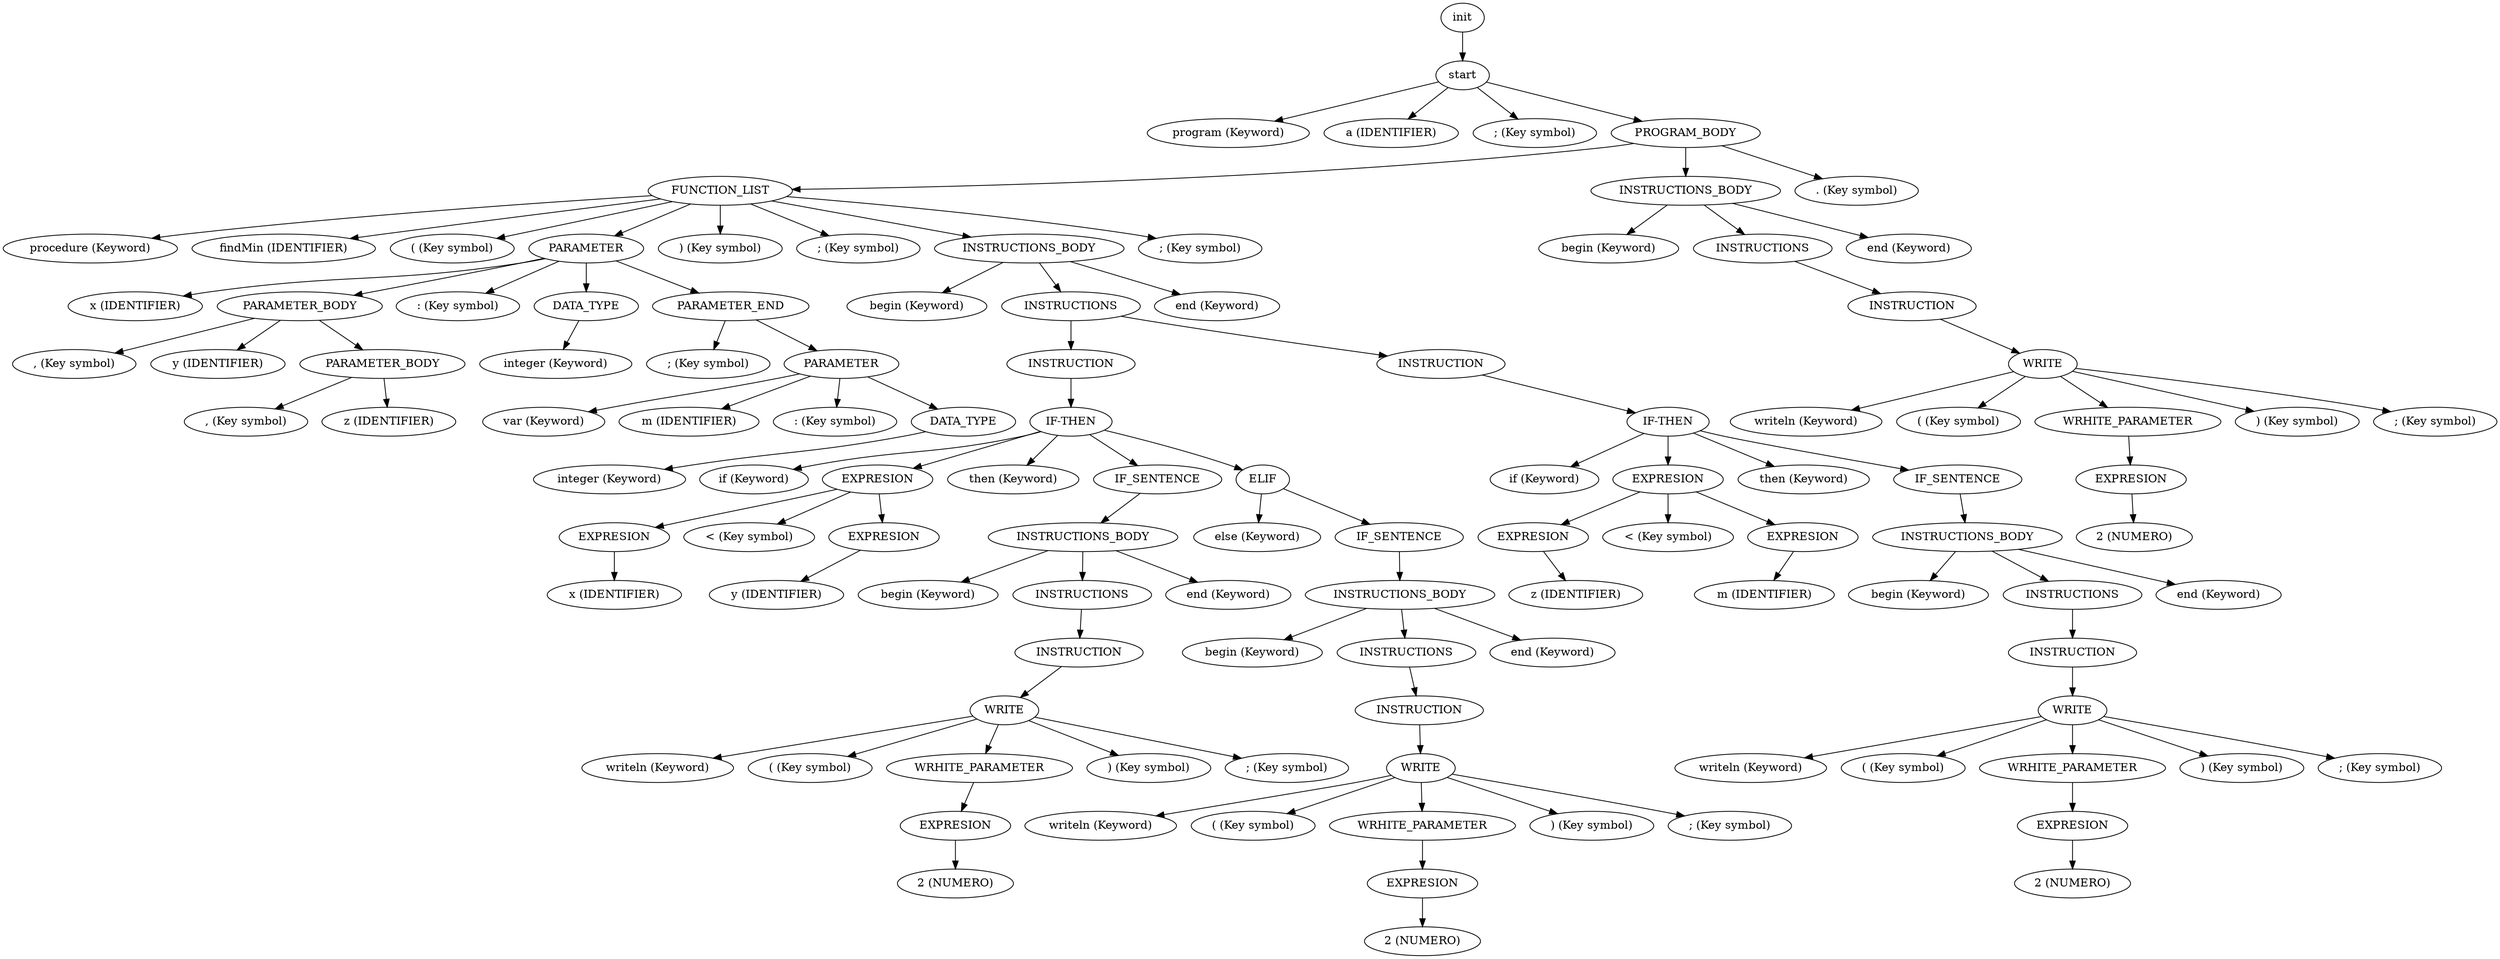 digraph G{
nodo0[ label="init"];
nodo1[ label ="start"]
nodo0->nodo1; 
nodo2[ label ="program (Keyword)"]
nodo1->nodo2; 
nodo3[ label ="a (IDENTIFIER)"]
nodo1->nodo3; 
nodo4[ label ="; (Key symbol)"]
nodo1->nodo4; 
nodo5[ label ="PROGRAM_BODY"]
nodo1->nodo5; 
nodo6[ label ="FUNCTION_LIST"]
nodo5->nodo6; 
nodo7[ label ="procedure (Keyword)"]
nodo6->nodo7; 
nodo8[ label ="findMin (IDENTIFIER)"]
nodo6->nodo8; 
nodo9[ label ="( (Key symbol)"]
nodo6->nodo9; 
nodo10[ label ="PARAMETER"]
nodo6->nodo10; 
nodo11[ label ="x (IDENTIFIER)"]
nodo10->nodo11; 
nodo12[ label ="PARAMETER_BODY"]
nodo10->nodo12; 
nodo13[ label =", (Key symbol)"]
nodo12->nodo13; 
nodo14[ label ="y (IDENTIFIER)"]
nodo12->nodo14; 
nodo15[ label ="PARAMETER_BODY"]
nodo12->nodo15; 
nodo16[ label =", (Key symbol)"]
nodo15->nodo16; 
nodo17[ label ="z (IDENTIFIER)"]
nodo15->nodo17; 
nodo18[ label =": (Key symbol)"]
nodo10->nodo18; 
nodo19[ label ="DATA_TYPE"]
nodo10->nodo19; 
nodo20[ label ="integer (Keyword)"]
nodo19->nodo20; 
nodo21[ label ="PARAMETER_END"]
nodo10->nodo21; 
nodo22[ label ="; (Key symbol)"]
nodo21->nodo22; 
nodo23[ label ="PARAMETER"]
nodo21->nodo23; 
nodo24[ label ="var (Keyword)"]
nodo23->nodo24; 
nodo25[ label ="m (IDENTIFIER)"]
nodo23->nodo25; 
nodo26[ label =": (Key symbol)"]
nodo23->nodo26; 
nodo27[ label ="DATA_TYPE"]
nodo23->nodo27; 
nodo28[ label ="integer (Keyword)"]
nodo27->nodo28; 
nodo29[ label =") (Key symbol)"]
nodo6->nodo29; 
nodo30[ label ="; (Key symbol)"]
nodo6->nodo30; 
nodo31[ label ="INSTRUCTIONS_BODY"]
nodo6->nodo31; 
nodo32[ label ="begin (Keyword)"]
nodo31->nodo32; 
nodo33[ label ="INSTRUCTIONS"]
nodo31->nodo33; 
nodo34[ label ="INSTRUCTION"]
nodo33->nodo34; 
nodo35[ label ="IF-THEN"]
nodo34->nodo35; 
nodo36[ label ="if (Keyword)"]
nodo35->nodo36; 
nodo37[ label ="EXPRESION"]
nodo35->nodo37; 
nodo38[ label ="EXPRESION"]
nodo37->nodo38; 
nodo39[ label ="x (IDENTIFIER)"]
nodo38->nodo39; 
nodo40[ label ="< (Key symbol)"]
nodo37->nodo40; 
nodo41[ label ="EXPRESION"]
nodo37->nodo41; 
nodo42[ label ="y (IDENTIFIER)"]
nodo41->nodo42; 
nodo43[ label ="then (Keyword)"]
nodo35->nodo43; 
nodo44[ label ="IF_SENTENCE"]
nodo35->nodo44; 
nodo45[ label ="INSTRUCTIONS_BODY"]
nodo44->nodo45; 
nodo46[ label ="begin (Keyword)"]
nodo45->nodo46; 
nodo47[ label ="INSTRUCTIONS"]
nodo45->nodo47; 
nodo48[ label ="INSTRUCTION"]
nodo47->nodo48; 
nodo49[ label ="WRITE"]
nodo48->nodo49; 
nodo50[ label ="writeln (Keyword)"]
nodo49->nodo50; 
nodo51[ label ="( (Key symbol)"]
nodo49->nodo51; 
nodo52[ label ="WRHITE_PARAMETER"]
nodo49->nodo52; 
nodo53[ label ="EXPRESION"]
nodo52->nodo53; 
nodo54[ label ="2 (NUMERO)"]
nodo53->nodo54; 
nodo55[ label =") (Key symbol)"]
nodo49->nodo55; 
nodo56[ label ="; (Key symbol)"]
nodo49->nodo56; 
nodo57[ label ="end (Keyword)"]
nodo45->nodo57; 
nodo58[ label ="ELIF"]
nodo35->nodo58; 
nodo59[ label ="else (Keyword)"]
nodo58->nodo59; 
nodo60[ label ="IF_SENTENCE"]
nodo58->nodo60; 
nodo61[ label ="INSTRUCTIONS_BODY"]
nodo60->nodo61; 
nodo62[ label ="begin (Keyword)"]
nodo61->nodo62; 
nodo63[ label ="INSTRUCTIONS"]
nodo61->nodo63; 
nodo64[ label ="INSTRUCTION"]
nodo63->nodo64; 
nodo65[ label ="WRITE"]
nodo64->nodo65; 
nodo66[ label ="writeln (Keyword)"]
nodo65->nodo66; 
nodo67[ label ="( (Key symbol)"]
nodo65->nodo67; 
nodo68[ label ="WRHITE_PARAMETER"]
nodo65->nodo68; 
nodo69[ label ="EXPRESION"]
nodo68->nodo69; 
nodo70[ label ="2 (NUMERO)"]
nodo69->nodo70; 
nodo71[ label =") (Key symbol)"]
nodo65->nodo71; 
nodo72[ label ="; (Key symbol)"]
nodo65->nodo72; 
nodo73[ label ="end (Keyword)"]
nodo61->nodo73; 
nodo74[ label ="INSTRUCTION"]
nodo33->nodo74; 
nodo75[ label ="IF-THEN"]
nodo74->nodo75; 
nodo76[ label ="if (Keyword)"]
nodo75->nodo76; 
nodo77[ label ="EXPRESION"]
nodo75->nodo77; 
nodo78[ label ="EXPRESION"]
nodo77->nodo78; 
nodo79[ label ="z (IDENTIFIER)"]
nodo78->nodo79; 
nodo80[ label ="< (Key symbol)"]
nodo77->nodo80; 
nodo81[ label ="EXPRESION"]
nodo77->nodo81; 
nodo82[ label ="m (IDENTIFIER)"]
nodo81->nodo82; 
nodo83[ label ="then (Keyword)"]
nodo75->nodo83; 
nodo84[ label ="IF_SENTENCE"]
nodo75->nodo84; 
nodo85[ label ="INSTRUCTIONS_BODY"]
nodo84->nodo85; 
nodo86[ label ="begin (Keyword)"]
nodo85->nodo86; 
nodo87[ label ="INSTRUCTIONS"]
nodo85->nodo87; 
nodo88[ label ="INSTRUCTION"]
nodo87->nodo88; 
nodo89[ label ="WRITE"]
nodo88->nodo89; 
nodo90[ label ="writeln (Keyword)"]
nodo89->nodo90; 
nodo91[ label ="( (Key symbol)"]
nodo89->nodo91; 
nodo92[ label ="WRHITE_PARAMETER"]
nodo89->nodo92; 
nodo93[ label ="EXPRESION"]
nodo92->nodo93; 
nodo94[ label ="2 (NUMERO)"]
nodo93->nodo94; 
nodo95[ label =") (Key symbol)"]
nodo89->nodo95; 
nodo96[ label ="; (Key symbol)"]
nodo89->nodo96; 
nodo97[ label ="end (Keyword)"]
nodo85->nodo97; 
nodo98[ label ="end (Keyword)"]
nodo31->nodo98; 
nodo99[ label ="; (Key symbol)"]
nodo6->nodo99; 
nodo100[ label ="INSTRUCTIONS_BODY"]
nodo5->nodo100; 
nodo101[ label ="begin (Keyword)"]
nodo100->nodo101; 
nodo102[ label ="INSTRUCTIONS"]
nodo100->nodo102; 
nodo103[ label ="INSTRUCTION"]
nodo102->nodo103; 
nodo104[ label ="WRITE"]
nodo103->nodo104; 
nodo105[ label ="writeln (Keyword)"]
nodo104->nodo105; 
nodo106[ label ="( (Key symbol)"]
nodo104->nodo106; 
nodo107[ label ="WRHITE_PARAMETER"]
nodo104->nodo107; 
nodo108[ label ="EXPRESION"]
nodo107->nodo108; 
nodo109[ label ="2 (NUMERO)"]
nodo108->nodo109; 
nodo110[ label =") (Key symbol)"]
nodo104->nodo110; 
nodo111[ label ="; (Key symbol)"]
nodo104->nodo111; 
nodo112[ label ="end (Keyword)"]
nodo100->nodo112; 
nodo113[ label =". (Key symbol)"]
nodo5->nodo113; 
}